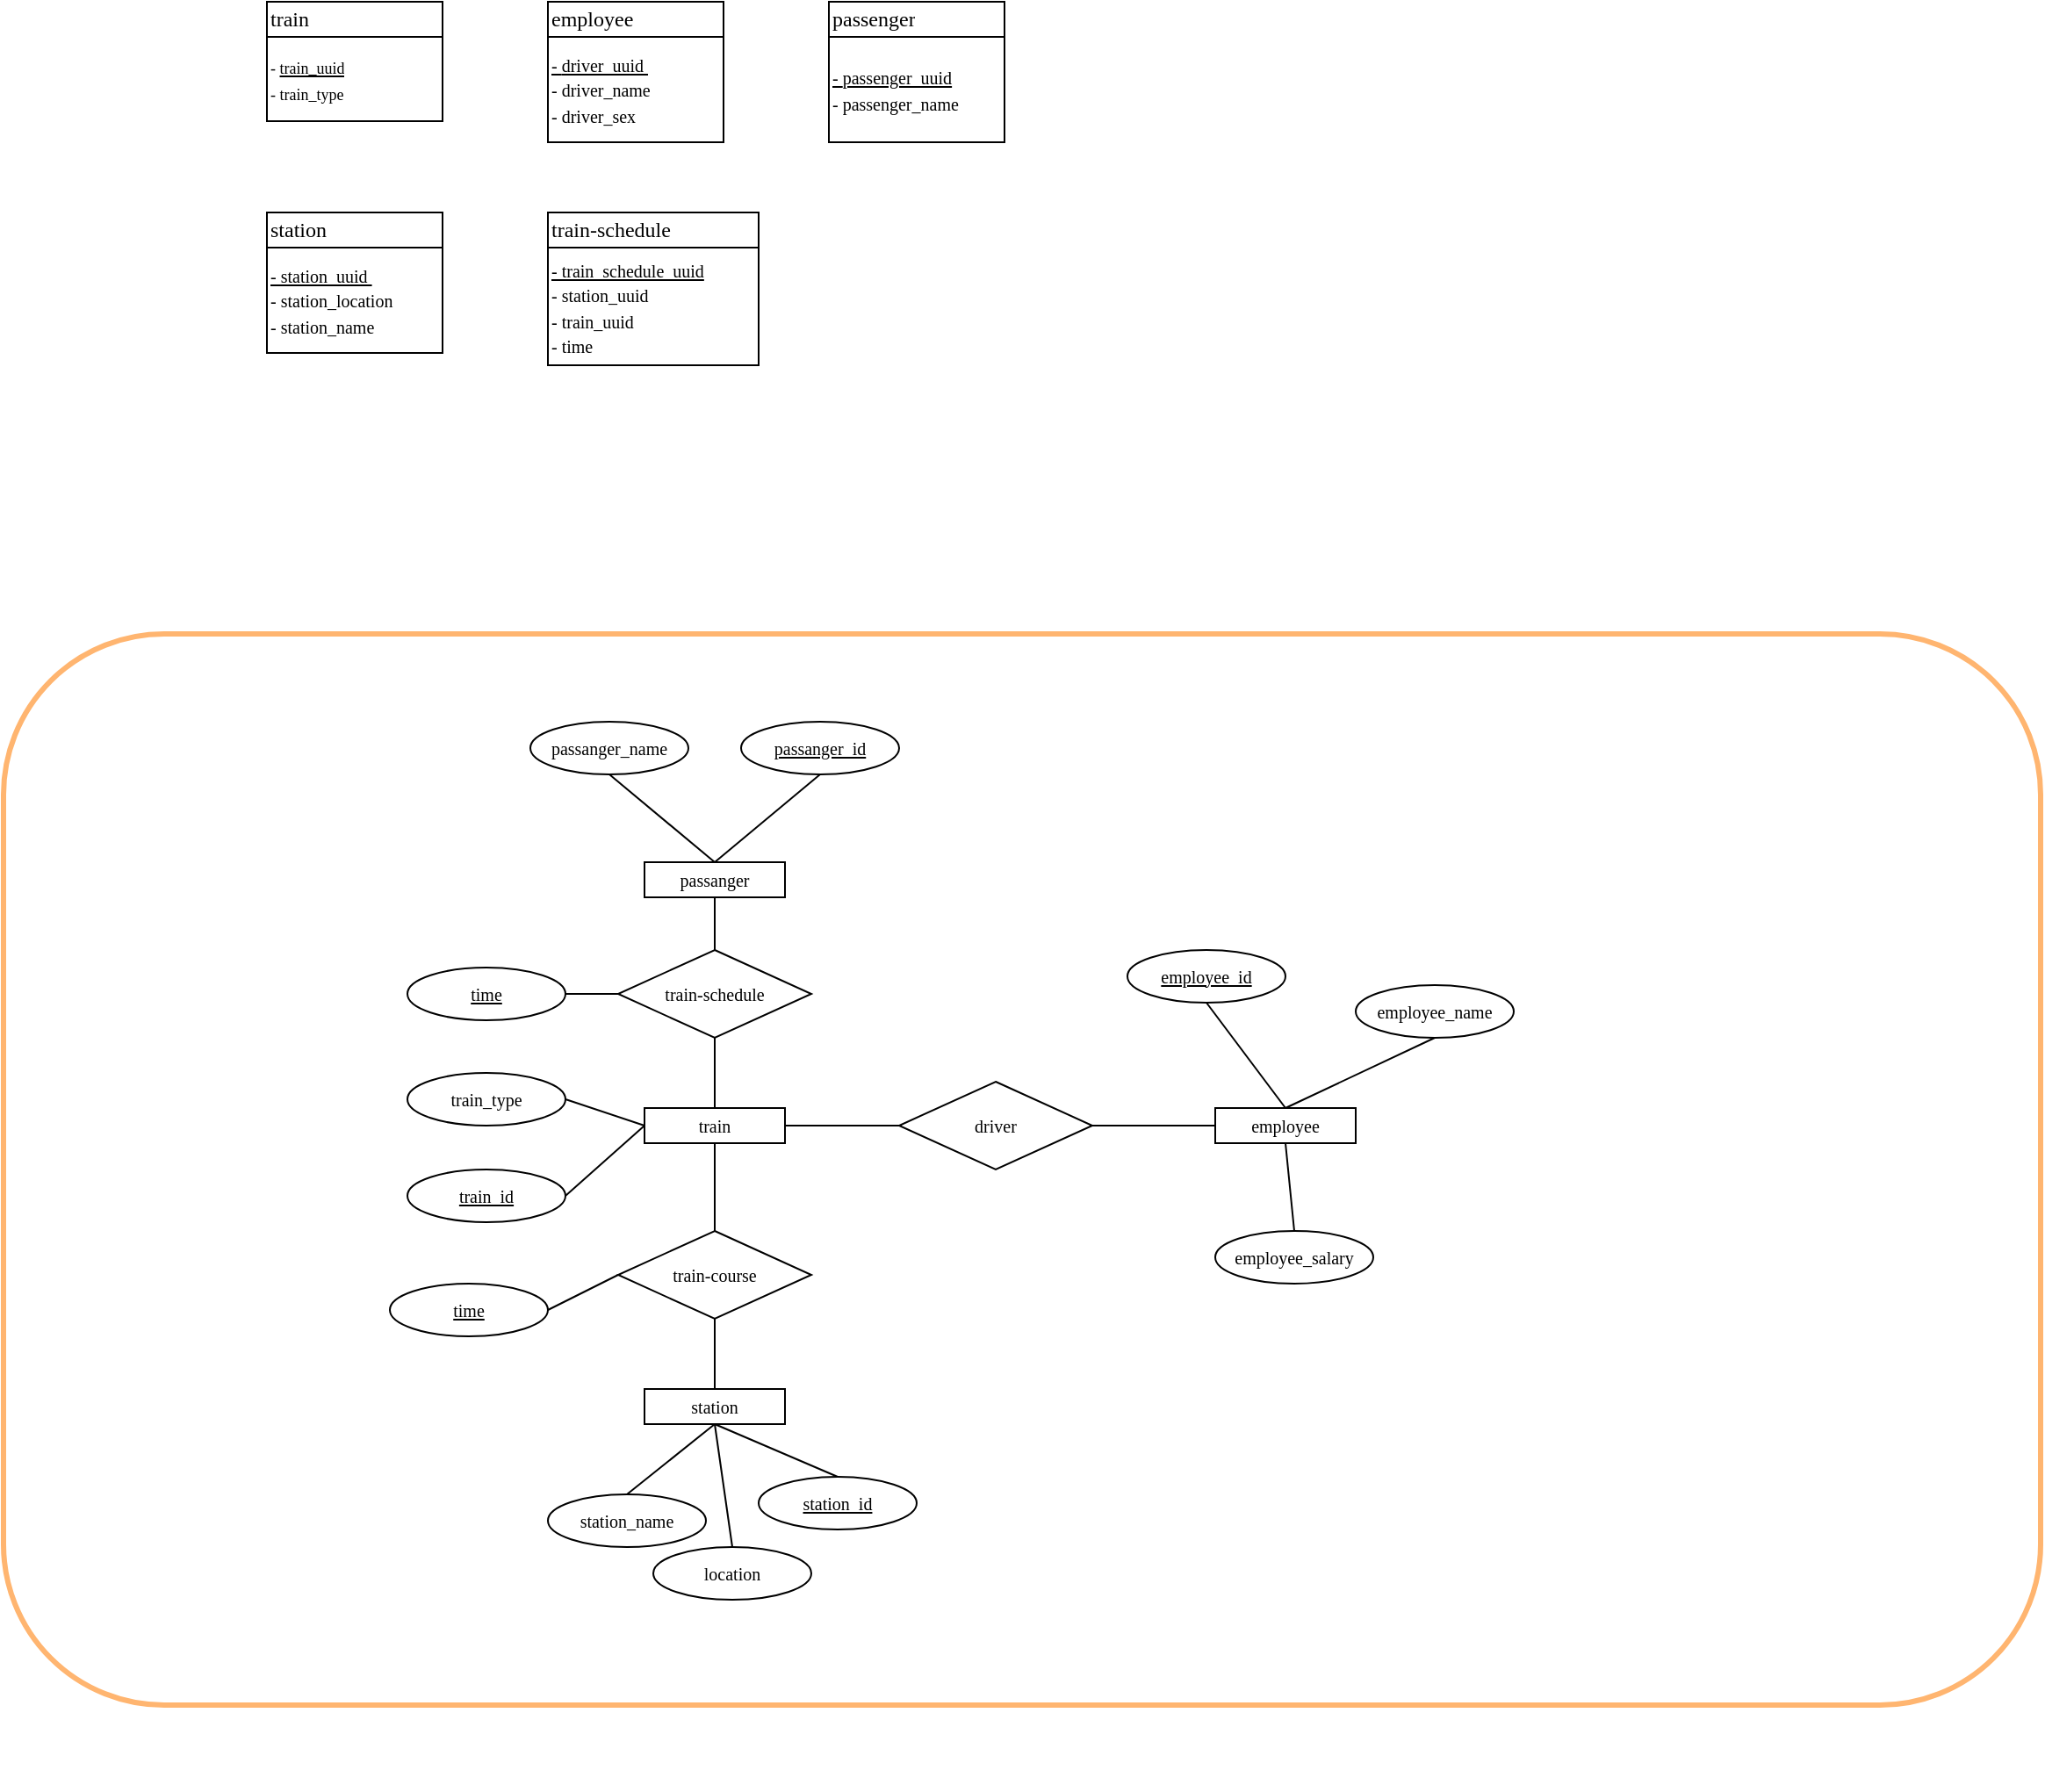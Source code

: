 <mxfile version="20.5.1" type="github" pages="2">
  <diagram id="sk2SdO5xGXT6MidOWkad" name="페이지-1">
    <mxGraphModel dx="3242" dy="497" grid="1" gridSize="10" guides="1" tooltips="1" connect="1" arrows="1" fold="1" page="1" pageScale="1" pageWidth="2339" pageHeight="3300" math="0" shadow="0">
      <root>
        <mxCell id="0" />
        <mxCell id="1" parent="0" />
        <mxCell id="Uu1yAZFgSnUOJgweO8vr-36" value="" style="rounded=1;whiteSpace=wrap;html=1;strokeColor=#FFB570;strokeWidth=3;fontFamily=Comic Sans MS;fontSize=10;fillColor=none;" vertex="1" parent="1">
          <mxGeometry x="-110" y="400" width="1160" height="610" as="geometry" />
        </mxCell>
        <mxCell id="63Co8L5Zi09F_V9ApB4c-1" value="" style="shape=table;startSize=0;container=1;collapsible=0;childLayout=tableLayout;" vertex="1" parent="1">
          <mxGeometry x="40" y="40" width="100" height="68" as="geometry" />
        </mxCell>
        <mxCell id="63Co8L5Zi09F_V9ApB4c-2" value="" style="shape=tableRow;horizontal=0;startSize=0;swimlaneHead=0;swimlaneBody=0;top=0;left=0;bottom=0;right=0;collapsible=0;dropTarget=0;fillColor=none;points=[[0,0.5],[1,0.5]];portConstraint=eastwest;" vertex="1" parent="63Co8L5Zi09F_V9ApB4c-1">
          <mxGeometry width="100" height="20" as="geometry" />
        </mxCell>
        <mxCell id="63Co8L5Zi09F_V9ApB4c-3" value="&lt;font face=&quot;Comic Sans MS&quot;&gt;train&amp;nbsp;&lt;/font&gt;" style="shape=partialRectangle;html=1;whiteSpace=wrap;connectable=0;overflow=hidden;fillColor=none;top=0;left=0;bottom=0;right=0;pointerEvents=1;align=left;" vertex="1" parent="63Co8L5Zi09F_V9ApB4c-2">
          <mxGeometry width="100" height="20" as="geometry">
            <mxRectangle width="100" height="20" as="alternateBounds" />
          </mxGeometry>
        </mxCell>
        <mxCell id="63Co8L5Zi09F_V9ApB4c-4" value="" style="shape=tableRow;horizontal=0;startSize=0;swimlaneHead=0;swimlaneBody=0;top=0;left=0;bottom=0;right=0;collapsible=0;dropTarget=0;fillColor=none;points=[[0,0.5],[1,0.5]];portConstraint=eastwest;" vertex="1" parent="63Co8L5Zi09F_V9ApB4c-1">
          <mxGeometry y="20" width="100" height="48" as="geometry" />
        </mxCell>
        <mxCell id="63Co8L5Zi09F_V9ApB4c-5" value="&lt;font style=&quot;font-size: 9px;&quot; face=&quot;Comic Sans MS&quot;&gt;- &lt;u&gt;train_uuid&lt;/u&gt;&lt;br&gt;- train_type&lt;br&gt;&lt;/font&gt;" style="shape=partialRectangle;html=1;whiteSpace=wrap;connectable=0;overflow=hidden;fillColor=none;top=0;left=0;bottom=0;right=0;pointerEvents=1;align=left;" vertex="1" parent="63Co8L5Zi09F_V9ApB4c-4">
          <mxGeometry width="100" height="48" as="geometry">
            <mxRectangle width="100" height="48" as="alternateBounds" />
          </mxGeometry>
        </mxCell>
        <mxCell id="63Co8L5Zi09F_V9ApB4c-6" value="" style="shape=table;startSize=0;container=1;collapsible=0;childLayout=tableLayout;" vertex="1" parent="1">
          <mxGeometry x="200" y="40" width="100" height="80" as="geometry" />
        </mxCell>
        <mxCell id="63Co8L5Zi09F_V9ApB4c-7" value="" style="shape=tableRow;horizontal=0;startSize=0;swimlaneHead=0;swimlaneBody=0;top=0;left=0;bottom=0;right=0;collapsible=0;dropTarget=0;fillColor=none;points=[[0,0.5],[1,0.5]];portConstraint=eastwest;" vertex="1" parent="63Co8L5Zi09F_V9ApB4c-6">
          <mxGeometry width="100" height="20" as="geometry" />
        </mxCell>
        <mxCell id="63Co8L5Zi09F_V9ApB4c-8" value="&lt;font face=&quot;Comic Sans MS&quot;&gt;employee&lt;/font&gt;" style="shape=partialRectangle;html=1;whiteSpace=wrap;connectable=0;overflow=hidden;fillColor=none;top=0;left=0;bottom=0;right=0;pointerEvents=1;align=left;" vertex="1" parent="63Co8L5Zi09F_V9ApB4c-7">
          <mxGeometry width="100" height="20" as="geometry">
            <mxRectangle width="100" height="20" as="alternateBounds" />
          </mxGeometry>
        </mxCell>
        <mxCell id="63Co8L5Zi09F_V9ApB4c-9" value="" style="shape=tableRow;horizontal=0;startSize=0;swimlaneHead=0;swimlaneBody=0;top=0;left=0;bottom=0;right=0;collapsible=0;dropTarget=0;fillColor=none;points=[[0,0.5],[1,0.5]];portConstraint=eastwest;" vertex="1" parent="63Co8L5Zi09F_V9ApB4c-6">
          <mxGeometry y="20" width="100" height="60" as="geometry" />
        </mxCell>
        <mxCell id="63Co8L5Zi09F_V9ApB4c-10" value="&lt;span style=&quot;font-size: 10px;&quot;&gt;&lt;u&gt;&lt;font face=&quot;Comic Sans MS&quot;&gt;-&amp;nbsp;&lt;/font&gt;&lt;/u&gt;&lt;font style=&quot;&quot; face=&quot;Comic Sans MS&quot;&gt;&lt;u&gt;driver_uuid&amp;nbsp;&lt;/u&gt;&lt;br&gt;&lt;/font&gt;&lt;font face=&quot;Comic Sans MS&quot;&gt;- driver_name&lt;br&gt;- driver_sex&lt;/font&gt;&amp;nbsp;&lt;br&gt;&lt;/span&gt;" style="shape=partialRectangle;html=1;whiteSpace=wrap;connectable=0;overflow=hidden;fillColor=none;top=0;left=0;bottom=0;right=0;pointerEvents=1;align=left;" vertex="1" parent="63Co8L5Zi09F_V9ApB4c-9">
          <mxGeometry width="100" height="60" as="geometry">
            <mxRectangle width="100" height="60" as="alternateBounds" />
          </mxGeometry>
        </mxCell>
        <mxCell id="63Co8L5Zi09F_V9ApB4c-22" value="" style="shape=table;startSize=0;container=1;collapsible=0;childLayout=tableLayout;" vertex="1" parent="1">
          <mxGeometry x="40" y="160" width="100" height="80" as="geometry" />
        </mxCell>
        <mxCell id="63Co8L5Zi09F_V9ApB4c-23" value="" style="shape=tableRow;horizontal=0;startSize=0;swimlaneHead=0;swimlaneBody=0;top=0;left=0;bottom=0;right=0;collapsible=0;dropTarget=0;fillColor=none;points=[[0,0.5],[1,0.5]];portConstraint=eastwest;" vertex="1" parent="63Co8L5Zi09F_V9ApB4c-22">
          <mxGeometry width="100" height="20" as="geometry" />
        </mxCell>
        <mxCell id="63Co8L5Zi09F_V9ApB4c-24" value="&lt;font face=&quot;Comic Sans MS&quot;&gt;station&lt;/font&gt;" style="shape=partialRectangle;html=1;whiteSpace=wrap;connectable=0;overflow=hidden;fillColor=none;top=0;left=0;bottom=0;right=0;pointerEvents=1;align=left;" vertex="1" parent="63Co8L5Zi09F_V9ApB4c-23">
          <mxGeometry width="100" height="20" as="geometry">
            <mxRectangle width="100" height="20" as="alternateBounds" />
          </mxGeometry>
        </mxCell>
        <mxCell id="63Co8L5Zi09F_V9ApB4c-25" value="" style="shape=tableRow;horizontal=0;startSize=0;swimlaneHead=0;swimlaneBody=0;top=0;left=0;bottom=0;right=0;collapsible=0;dropTarget=0;fillColor=none;points=[[0,0.5],[1,0.5]];portConstraint=eastwest;" vertex="1" parent="63Co8L5Zi09F_V9ApB4c-22">
          <mxGeometry y="20" width="100" height="60" as="geometry" />
        </mxCell>
        <mxCell id="63Co8L5Zi09F_V9ApB4c-26" value="&lt;span style=&quot;font-size: 10px;&quot;&gt;&lt;u&gt;&lt;font face=&quot;Comic Sans MS&quot;&gt;- station&lt;/font&gt;&lt;/u&gt;&lt;font style=&quot;&quot; face=&quot;Comic Sans MS&quot;&gt;&lt;u&gt;_uuid&amp;nbsp;&lt;/u&gt;&lt;br&gt;&lt;/font&gt;&lt;font face=&quot;Comic Sans MS&quot;&gt;- station_location&lt;br&gt;- station_name&lt;/font&gt;&lt;br&gt;&lt;/span&gt;" style="shape=partialRectangle;html=1;whiteSpace=wrap;connectable=0;overflow=hidden;fillColor=none;top=0;left=0;bottom=0;right=0;pointerEvents=1;align=left;" vertex="1" parent="63Co8L5Zi09F_V9ApB4c-25">
          <mxGeometry width="100" height="60" as="geometry">
            <mxRectangle width="100" height="60" as="alternateBounds" />
          </mxGeometry>
        </mxCell>
        <mxCell id="63Co8L5Zi09F_V9ApB4c-27" value="" style="shape=table;startSize=0;container=1;collapsible=0;childLayout=tableLayout;" vertex="1" parent="1">
          <mxGeometry x="200" y="160" width="120" height="87" as="geometry" />
        </mxCell>
        <mxCell id="63Co8L5Zi09F_V9ApB4c-28" value="" style="shape=tableRow;horizontal=0;startSize=0;swimlaneHead=0;swimlaneBody=0;top=0;left=0;bottom=0;right=0;collapsible=0;dropTarget=0;fillColor=none;points=[[0,0.5],[1,0.5]];portConstraint=eastwest;" vertex="1" parent="63Co8L5Zi09F_V9ApB4c-27">
          <mxGeometry width="120" height="20" as="geometry" />
        </mxCell>
        <mxCell id="63Co8L5Zi09F_V9ApB4c-29" value="&lt;font face=&quot;Comic Sans MS&quot;&gt;train-schedule&lt;/font&gt;" style="shape=partialRectangle;html=1;whiteSpace=wrap;connectable=0;overflow=hidden;fillColor=none;top=0;left=0;bottom=0;right=0;pointerEvents=1;align=left;" vertex="1" parent="63Co8L5Zi09F_V9ApB4c-28">
          <mxGeometry width="120" height="20" as="geometry">
            <mxRectangle width="120" height="20" as="alternateBounds" />
          </mxGeometry>
        </mxCell>
        <mxCell id="63Co8L5Zi09F_V9ApB4c-30" value="" style="shape=tableRow;horizontal=0;startSize=0;swimlaneHead=0;swimlaneBody=0;top=0;left=0;bottom=0;right=0;collapsible=0;dropTarget=0;fillColor=none;points=[[0,0.5],[1,0.5]];portConstraint=eastwest;" vertex="1" parent="63Co8L5Zi09F_V9ApB4c-27">
          <mxGeometry y="20" width="120" height="67" as="geometry" />
        </mxCell>
        <mxCell id="63Co8L5Zi09F_V9ApB4c-31" value="&lt;span style=&quot;font-size: 10px;&quot;&gt;&lt;font style=&quot;&quot; face=&quot;Comic Sans MS&quot;&gt;&lt;u&gt;- train_schedule_uuid&lt;br&gt;&lt;/u&gt;- station&lt;/font&gt;&lt;font style=&quot;&quot; face=&quot;Comic Sans MS&quot;&gt;_uuid&amp;nbsp;&lt;br&gt;&lt;/font&gt;&lt;font face=&quot;Comic Sans MS&quot;&gt;- train_uuid&lt;br&gt;- time&lt;/font&gt;&lt;br&gt;&lt;/span&gt;" style="shape=partialRectangle;html=1;whiteSpace=wrap;connectable=0;overflow=hidden;fillColor=none;top=0;left=0;bottom=0;right=0;pointerEvents=1;align=left;" vertex="1" parent="63Co8L5Zi09F_V9ApB4c-30">
          <mxGeometry width="120" height="67" as="geometry">
            <mxRectangle width="120" height="67" as="alternateBounds" />
          </mxGeometry>
        </mxCell>
        <mxCell id="63Co8L5Zi09F_V9ApB4c-33" value="" style="shape=table;startSize=0;container=1;collapsible=0;childLayout=tableLayout;" vertex="1" parent="1">
          <mxGeometry x="360" y="40" width="100" height="80" as="geometry" />
        </mxCell>
        <mxCell id="63Co8L5Zi09F_V9ApB4c-34" value="" style="shape=tableRow;horizontal=0;startSize=0;swimlaneHead=0;swimlaneBody=0;top=0;left=0;bottom=0;right=0;collapsible=0;dropTarget=0;fillColor=none;points=[[0,0.5],[1,0.5]];portConstraint=eastwest;" vertex="1" parent="63Co8L5Zi09F_V9ApB4c-33">
          <mxGeometry width="100" height="20" as="geometry" />
        </mxCell>
        <mxCell id="63Co8L5Zi09F_V9ApB4c-35" value="&lt;font face=&quot;Comic Sans MS&quot;&gt;passenger&lt;/font&gt;" style="shape=partialRectangle;html=1;whiteSpace=wrap;connectable=0;overflow=hidden;fillColor=none;top=0;left=0;bottom=0;right=0;pointerEvents=1;align=left;" vertex="1" parent="63Co8L5Zi09F_V9ApB4c-34">
          <mxGeometry width="100" height="20" as="geometry">
            <mxRectangle width="100" height="20" as="alternateBounds" />
          </mxGeometry>
        </mxCell>
        <mxCell id="63Co8L5Zi09F_V9ApB4c-36" value="" style="shape=tableRow;horizontal=0;startSize=0;swimlaneHead=0;swimlaneBody=0;top=0;left=0;bottom=0;right=0;collapsible=0;dropTarget=0;fillColor=none;points=[[0,0.5],[1,0.5]];portConstraint=eastwest;" vertex="1" parent="63Co8L5Zi09F_V9ApB4c-33">
          <mxGeometry y="20" width="100" height="60" as="geometry" />
        </mxCell>
        <mxCell id="63Co8L5Zi09F_V9ApB4c-37" value="&lt;span style=&quot;font-size: 10px;&quot;&gt;&lt;u&gt;&lt;font face=&quot;Comic Sans MS&quot;&gt;-&amp;nbsp;&lt;/font&gt;&lt;/u&gt;&lt;font style=&quot;&quot; face=&quot;Comic Sans MS&quot;&gt;&lt;u&gt;passenger_uuid&lt;/u&gt;&lt;br&gt;&lt;/font&gt;&lt;font face=&quot;Comic Sans MS&quot;&gt;- passenger_name&lt;/font&gt;&lt;br&gt;&lt;/span&gt;" style="shape=partialRectangle;html=1;whiteSpace=wrap;connectable=0;overflow=hidden;fillColor=none;top=0;left=0;bottom=0;right=0;pointerEvents=1;align=left;" vertex="1" parent="63Co8L5Zi09F_V9ApB4c-36">
          <mxGeometry width="100" height="60" as="geometry">
            <mxRectangle width="100" height="60" as="alternateBounds" />
          </mxGeometry>
        </mxCell>
        <mxCell id="Uu1yAZFgSnUOJgweO8vr-1" value="train" style="whiteSpace=wrap;html=1;fontFamily=Comic Sans MS;fontSize=10;" vertex="1" parent="1">
          <mxGeometry x="255" y="670" width="80" height="20" as="geometry" />
        </mxCell>
        <mxCell id="Uu1yAZFgSnUOJgweO8vr-2" value="&lt;span style=&quot;text-align: left;&quot;&gt;&lt;font style=&quot;font-size: 10px;&quot;&gt;employee&lt;/font&gt;&lt;/span&gt;" style="whiteSpace=wrap;html=1;fontFamily=Comic Sans MS;fontSize=10;" vertex="1" parent="1">
          <mxGeometry x="580" y="670" width="80" height="20" as="geometry" />
        </mxCell>
        <mxCell id="Uu1yAZFgSnUOJgweO8vr-5" value="station" style="whiteSpace=wrap;html=1;fontFamily=Comic Sans MS;fontSize=10;" vertex="1" parent="1">
          <mxGeometry x="255" y="830" width="80" height="20" as="geometry" />
        </mxCell>
        <mxCell id="Uu1yAZFgSnUOJgweO8vr-6" value="train-course" style="rhombus;whiteSpace=wrap;html=1;fontFamily=Comic Sans MS;fontSize=10;" vertex="1" parent="1">
          <mxGeometry x="240" y="740" width="110" height="50" as="geometry" />
        </mxCell>
        <mxCell id="Uu1yAZFgSnUOJgweO8vr-15" value="" style="endArrow=none;html=1;rounded=0;fontFamily=Comic Sans MS;fontSize=10;entryX=0.5;entryY=1;entryDx=0;entryDy=0;exitX=0.5;exitY=0;exitDx=0;exitDy=0;" edge="1" parent="1" source="Uu1yAZFgSnUOJgweO8vr-6" target="Uu1yAZFgSnUOJgweO8vr-1">
          <mxGeometry width="50" height="50" relative="1" as="geometry">
            <mxPoint x="365" y="750" as="sourcePoint" />
            <mxPoint x="415" y="700" as="targetPoint" />
          </mxGeometry>
        </mxCell>
        <mxCell id="Uu1yAZFgSnUOJgweO8vr-16" value="" style="endArrow=none;html=1;rounded=0;fontFamily=Comic Sans MS;fontSize=10;entryX=0.5;entryY=1;entryDx=0;entryDy=0;exitX=0.5;exitY=0;exitDx=0;exitDy=0;" edge="1" parent="1" source="Uu1yAZFgSnUOJgweO8vr-5" target="Uu1yAZFgSnUOJgweO8vr-6">
          <mxGeometry width="50" height="50" relative="1" as="geometry">
            <mxPoint x="305" y="670" as="sourcePoint" />
            <mxPoint x="305" y="620" as="targetPoint" />
          </mxGeometry>
        </mxCell>
        <mxCell id="Uu1yAZFgSnUOJgweO8vr-17" value="driver" style="rhombus;whiteSpace=wrap;html=1;fontFamily=Comic Sans MS;fontSize=10;" vertex="1" parent="1">
          <mxGeometry x="400" y="655" width="110" height="50" as="geometry" />
        </mxCell>
        <mxCell id="Uu1yAZFgSnUOJgweO8vr-18" value="" style="endArrow=none;html=1;rounded=0;fontFamily=Comic Sans MS;fontSize=10;exitX=1;exitY=0.5;exitDx=0;exitDy=0;entryX=0;entryY=0.5;entryDx=0;entryDy=0;" edge="1" parent="1" source="Uu1yAZFgSnUOJgweO8vr-1" target="Uu1yAZFgSnUOJgweO8vr-17">
          <mxGeometry width="50" height="50" relative="1" as="geometry">
            <mxPoint x="365" y="620" as="sourcePoint" />
            <mxPoint x="415" y="570" as="targetPoint" />
          </mxGeometry>
        </mxCell>
        <mxCell id="Uu1yAZFgSnUOJgweO8vr-20" value="" style="endArrow=none;html=1;rounded=0;fontFamily=Comic Sans MS;fontSize=10;exitX=1;exitY=0.5;exitDx=0;exitDy=0;entryX=0;entryY=0.5;entryDx=0;entryDy=0;" edge="1" parent="1" source="Uu1yAZFgSnUOJgweO8vr-17" target="Uu1yAZFgSnUOJgweO8vr-2">
          <mxGeometry width="50" height="50" relative="1" as="geometry">
            <mxPoint x="365" y="620" as="sourcePoint" />
            <mxPoint x="415" y="570" as="targetPoint" />
          </mxGeometry>
        </mxCell>
        <mxCell id="Uu1yAZFgSnUOJgweO8vr-21" value="passanger" style="whiteSpace=wrap;html=1;fontFamily=Comic Sans MS;fontSize=10;" vertex="1" parent="1">
          <mxGeometry x="255" y="530" width="80" height="20" as="geometry" />
        </mxCell>
        <mxCell id="Uu1yAZFgSnUOJgweO8vr-22" value="train-schedule" style="rhombus;whiteSpace=wrap;html=1;fontFamily=Comic Sans MS;fontSize=10;" vertex="1" parent="1">
          <mxGeometry x="240" y="580" width="110" height="50" as="geometry" />
        </mxCell>
        <mxCell id="Uu1yAZFgSnUOJgweO8vr-24" value="" style="endArrow=none;html=1;rounded=0;fontFamily=Comic Sans MS;fontSize=10;exitX=0.5;exitY=0;exitDx=0;exitDy=0;entryX=0.5;entryY=1;entryDx=0;entryDy=0;" edge="1" parent="1" source="Uu1yAZFgSnUOJgweO8vr-1" target="Uu1yAZFgSnUOJgweO8vr-22">
          <mxGeometry width="50" height="50" relative="1" as="geometry">
            <mxPoint x="345" y="680" as="sourcePoint" />
            <mxPoint x="460" y="735" as="targetPoint" />
          </mxGeometry>
        </mxCell>
        <mxCell id="Uu1yAZFgSnUOJgweO8vr-25" value="" style="endArrow=none;html=1;rounded=0;fontFamily=Comic Sans MS;fontSize=10;exitX=0.5;exitY=1;exitDx=0;exitDy=0;entryX=0.5;entryY=0;entryDx=0;entryDy=0;" edge="1" parent="1" source="Uu1yAZFgSnUOJgweO8vr-21" target="Uu1yAZFgSnUOJgweO8vr-22">
          <mxGeometry width="50" height="50" relative="1" as="geometry">
            <mxPoint x="305" y="670" as="sourcePoint" />
            <mxPoint x="305" y="640" as="targetPoint" />
          </mxGeometry>
        </mxCell>
        <mxCell id="Uu1yAZFgSnUOJgweO8vr-26" value="&lt;u&gt;station_id&lt;/u&gt;" style="ellipse;whiteSpace=wrap;html=1;fontFamily=Comic Sans MS;fontSize=10;" vertex="1" parent="1">
          <mxGeometry x="320" y="880" width="90" height="30" as="geometry" />
        </mxCell>
        <mxCell id="Uu1yAZFgSnUOJgweO8vr-27" value="" style="endArrow=none;html=1;rounded=0;fontFamily=Comic Sans MS;fontSize=10;exitX=0.5;exitY=0;exitDx=0;exitDy=0;entryX=0.5;entryY=1;entryDx=0;entryDy=0;" edge="1" parent="1" source="Uu1yAZFgSnUOJgweO8vr-26" target="Uu1yAZFgSnUOJgweO8vr-5">
          <mxGeometry width="50" height="50" relative="1" as="geometry">
            <mxPoint x="350" y="890" as="sourcePoint" />
            <mxPoint x="400" y="840" as="targetPoint" />
          </mxGeometry>
        </mxCell>
        <mxCell id="Uu1yAZFgSnUOJgweO8vr-28" value="location" style="ellipse;whiteSpace=wrap;html=1;fontFamily=Comic Sans MS;fontSize=10;" vertex="1" parent="1">
          <mxGeometry x="260" y="920" width="90" height="30" as="geometry" />
        </mxCell>
        <mxCell id="Uu1yAZFgSnUOJgweO8vr-29" value="station_name" style="ellipse;whiteSpace=wrap;html=1;fontFamily=Comic Sans MS;fontSize=10;" vertex="1" parent="1">
          <mxGeometry x="200" y="890" width="90" height="30" as="geometry" />
        </mxCell>
        <mxCell id="Uu1yAZFgSnUOJgweO8vr-30" value="" style="endArrow=none;html=1;rounded=0;fontFamily=Comic Sans MS;fontSize=10;exitX=0.5;exitY=0;exitDx=0;exitDy=0;entryX=0.5;entryY=1;entryDx=0;entryDy=0;" edge="1" parent="1" source="Uu1yAZFgSnUOJgweO8vr-28" target="Uu1yAZFgSnUOJgweO8vr-5">
          <mxGeometry width="50" height="50" relative="1" as="geometry">
            <mxPoint x="405" y="900" as="sourcePoint" />
            <mxPoint x="305" y="860" as="targetPoint" />
          </mxGeometry>
        </mxCell>
        <mxCell id="Uu1yAZFgSnUOJgweO8vr-31" value="" style="endArrow=none;html=1;rounded=0;fontFamily=Comic Sans MS;fontSize=10;exitX=0.5;exitY=0;exitDx=0;exitDy=0;entryX=0.5;entryY=1;entryDx=0;entryDy=0;" edge="1" parent="1" source="Uu1yAZFgSnUOJgweO8vr-29" target="Uu1yAZFgSnUOJgweO8vr-5">
          <mxGeometry width="50" height="50" relative="1" as="geometry">
            <mxPoint x="315" y="930" as="sourcePoint" />
            <mxPoint x="300" y="850" as="targetPoint" />
          </mxGeometry>
        </mxCell>
        <mxCell id="Uu1yAZFgSnUOJgweO8vr-35" style="edgeStyle=none;rounded=0;orthogonalLoop=1;jettySize=auto;html=1;exitX=0.5;exitY=1;exitDx=0;exitDy=0;fontFamily=Comic Sans MS;fontSize=10;" edge="1" parent="1">
          <mxGeometry relative="1" as="geometry">
            <mxPoint x="435" y="1050" as="sourcePoint" />
            <mxPoint x="435" y="1050" as="targetPoint" />
          </mxGeometry>
        </mxCell>
        <mxCell id="Uu1yAZFgSnUOJgweO8vr-37" value="train_type" style="ellipse;whiteSpace=wrap;html=1;fontFamily=Comic Sans MS;fontSize=10;" vertex="1" parent="1">
          <mxGeometry x="120" y="650" width="90" height="30" as="geometry" />
        </mxCell>
        <mxCell id="Uu1yAZFgSnUOJgweO8vr-38" value="&lt;u&gt;train_id&lt;/u&gt;" style="ellipse;whiteSpace=wrap;html=1;fontFamily=Comic Sans MS;fontSize=10;" vertex="1" parent="1">
          <mxGeometry x="120" y="705" width="90" height="30" as="geometry" />
        </mxCell>
        <mxCell id="Uu1yAZFgSnUOJgweO8vr-41" value="" style="endArrow=none;html=1;rounded=0;fontFamily=Comic Sans MS;fontSize=10;exitX=0;exitY=0.5;exitDx=0;exitDy=0;entryX=1;entryY=0.5;entryDx=0;entryDy=0;" edge="1" parent="1" source="Uu1yAZFgSnUOJgweO8vr-1" target="Uu1yAZFgSnUOJgweO8vr-38">
          <mxGeometry width="50" height="50" relative="1" as="geometry">
            <mxPoint x="315" y="930.0" as="sourcePoint" />
            <mxPoint x="305" y="860" as="targetPoint" />
          </mxGeometry>
        </mxCell>
        <mxCell id="Uu1yAZFgSnUOJgweO8vr-42" value="" style="endArrow=none;html=1;rounded=0;fontFamily=Comic Sans MS;fontSize=10;exitX=0;exitY=0.5;exitDx=0;exitDy=0;entryX=1;entryY=0.5;entryDx=0;entryDy=0;" edge="1" parent="1" source="Uu1yAZFgSnUOJgweO8vr-1" target="Uu1yAZFgSnUOJgweO8vr-37">
          <mxGeometry width="50" height="50" relative="1" as="geometry">
            <mxPoint x="265" y="690" as="sourcePoint" />
            <mxPoint x="220.0" y="730" as="targetPoint" />
          </mxGeometry>
        </mxCell>
        <mxCell id="Uu1yAZFgSnUOJgweO8vr-43" value="passanger_name" style="ellipse;whiteSpace=wrap;html=1;fontFamily=Comic Sans MS;fontSize=10;" vertex="1" parent="1">
          <mxGeometry x="190" y="450" width="90" height="30" as="geometry" />
        </mxCell>
        <mxCell id="Uu1yAZFgSnUOJgweO8vr-44" value="" style="endArrow=none;html=1;rounded=0;fontFamily=Comic Sans MS;fontSize=10;exitX=0.5;exitY=0;exitDx=0;exitDy=0;entryX=0.5;entryY=1;entryDx=0;entryDy=0;" edge="1" parent="1" source="Uu1yAZFgSnUOJgweO8vr-21" target="Uu1yAZFgSnUOJgweO8vr-43">
          <mxGeometry width="50" height="50" relative="1" as="geometry">
            <mxPoint x="265" y="690" as="sourcePoint" />
            <mxPoint x="220.0" y="675" as="targetPoint" />
          </mxGeometry>
        </mxCell>
        <mxCell id="Uu1yAZFgSnUOJgweO8vr-46" value="&lt;u&gt;passanger_id&lt;/u&gt;" style="ellipse;whiteSpace=wrap;html=1;fontFamily=Comic Sans MS;fontSize=10;" vertex="1" parent="1">
          <mxGeometry x="310" y="450" width="90" height="30" as="geometry" />
        </mxCell>
        <mxCell id="Uu1yAZFgSnUOJgweO8vr-47" value="" style="endArrow=none;html=1;rounded=0;fontFamily=Comic Sans MS;fontSize=10;exitX=0.5;exitY=0;exitDx=0;exitDy=0;entryX=0.5;entryY=1;entryDx=0;entryDy=0;" edge="1" parent="1" source="Uu1yAZFgSnUOJgweO8vr-21" target="Uu1yAZFgSnUOJgweO8vr-46">
          <mxGeometry width="50" height="50" relative="1" as="geometry">
            <mxPoint x="305" y="540" as="sourcePoint" />
            <mxPoint x="245" y="490" as="targetPoint" />
          </mxGeometry>
        </mxCell>
        <mxCell id="Uu1yAZFgSnUOJgweO8vr-48" value="&lt;u&gt;time&lt;/u&gt;" style="ellipse;whiteSpace=wrap;html=1;fontFamily=Comic Sans MS;fontSize=10;" vertex="1" parent="1">
          <mxGeometry x="120" y="590" width="90" height="30" as="geometry" />
        </mxCell>
        <mxCell id="Uu1yAZFgSnUOJgweO8vr-49" value="" style="endArrow=none;html=1;rounded=0;fontFamily=Comic Sans MS;fontSize=10;exitX=0;exitY=0.5;exitDx=0;exitDy=0;entryX=1;entryY=0.5;entryDx=0;entryDy=0;" edge="1" parent="1" source="Uu1yAZFgSnUOJgweO8vr-22" target="Uu1yAZFgSnUOJgweO8vr-48">
          <mxGeometry width="50" height="50" relative="1" as="geometry">
            <mxPoint x="305" y="540" as="sourcePoint" />
            <mxPoint x="245" y="490" as="targetPoint" />
          </mxGeometry>
        </mxCell>
        <mxCell id="Uu1yAZFgSnUOJgweO8vr-50" value="&lt;u&gt;employee_id&lt;/u&gt;" style="ellipse;whiteSpace=wrap;html=1;fontFamily=Comic Sans MS;fontSize=10;" vertex="1" parent="1">
          <mxGeometry x="530" y="580" width="90" height="30" as="geometry" />
        </mxCell>
        <mxCell id="Uu1yAZFgSnUOJgweO8vr-51" value="employee_name" style="ellipse;whiteSpace=wrap;html=1;fontFamily=Comic Sans MS;fontSize=10;" vertex="1" parent="1">
          <mxGeometry x="660" y="600" width="90" height="30" as="geometry" />
        </mxCell>
        <mxCell id="Uu1yAZFgSnUOJgweO8vr-52" value="" style="endArrow=none;html=1;rounded=0;fontFamily=Comic Sans MS;fontSize=10;entryX=0.5;entryY=1;entryDx=0;entryDy=0;exitX=0.5;exitY=0;exitDx=0;exitDy=0;" edge="1" parent="1" source="Uu1yAZFgSnUOJgweO8vr-2" target="Uu1yAZFgSnUOJgweO8vr-50">
          <mxGeometry width="50" height="50" relative="1" as="geometry">
            <mxPoint x="500" y="700" as="sourcePoint" />
            <mxPoint x="550" y="650" as="targetPoint" />
          </mxGeometry>
        </mxCell>
        <mxCell id="Uu1yAZFgSnUOJgweO8vr-53" value="" style="endArrow=none;html=1;rounded=0;fontFamily=Comic Sans MS;fontSize=10;entryX=0.5;entryY=1;entryDx=0;entryDy=0;exitX=0.5;exitY=0;exitDx=0;exitDy=0;" edge="1" parent="1" source="Uu1yAZFgSnUOJgweO8vr-2" target="Uu1yAZFgSnUOJgweO8vr-51">
          <mxGeometry width="50" height="50" relative="1" as="geometry">
            <mxPoint x="630.0" y="680" as="sourcePoint" />
            <mxPoint x="585.0" y="620" as="targetPoint" />
          </mxGeometry>
        </mxCell>
        <mxCell id="Uu1yAZFgSnUOJgweO8vr-54" value="" style="endArrow=none;html=1;rounded=0;fontFamily=Comic Sans MS;fontSize=10;entryX=0.5;entryY=1;entryDx=0;entryDy=0;exitX=0.5;exitY=0;exitDx=0;exitDy=0;" edge="1" parent="1" source="Uu1yAZFgSnUOJgweO8vr-55" target="Uu1yAZFgSnUOJgweO8vr-2">
          <mxGeometry width="50" height="50" relative="1" as="geometry">
            <mxPoint x="500" y="700" as="sourcePoint" />
            <mxPoint x="550" y="650" as="targetPoint" />
          </mxGeometry>
        </mxCell>
        <mxCell id="Uu1yAZFgSnUOJgweO8vr-55" value="employee_salary" style="ellipse;whiteSpace=wrap;html=1;fontFamily=Comic Sans MS;fontSize=10;" vertex="1" parent="1">
          <mxGeometry x="580" y="740" width="90" height="30" as="geometry" />
        </mxCell>
        <mxCell id="Uu1yAZFgSnUOJgweO8vr-56" value="&lt;u&gt;time&lt;/u&gt;" style="ellipse;whiteSpace=wrap;html=1;fontFamily=Comic Sans MS;fontSize=10;" vertex="1" parent="1">
          <mxGeometry x="110" y="770" width="90" height="30" as="geometry" />
        </mxCell>
        <mxCell id="Uu1yAZFgSnUOJgweO8vr-57" value="" style="endArrow=none;html=1;rounded=0;fontFamily=Comic Sans MS;fontSize=10;exitX=0;exitY=0.5;exitDx=0;exitDy=0;entryX=1;entryY=0.5;entryDx=0;entryDy=0;" edge="1" parent="1" source="Uu1yAZFgSnUOJgweO8vr-6" target="Uu1yAZFgSnUOJgweO8vr-56">
          <mxGeometry width="50" height="50" relative="1" as="geometry">
            <mxPoint x="250" y="615" as="sourcePoint" />
            <mxPoint x="220.0" y="615" as="targetPoint" />
          </mxGeometry>
        </mxCell>
      </root>
    </mxGraphModel>
  </diagram>
  <diagram id="0wZeXdWf-wLsP2HfGNVs" name="페이지-2">
    <mxGraphModel dx="1038" dy="571" grid="1" gridSize="10" guides="1" tooltips="1" connect="1" arrows="1" fold="1" page="1" pageScale="1" pageWidth="827" pageHeight="1169" math="0" shadow="0">
      <root>
        <mxCell id="0" />
        <mxCell id="1" parent="0" />
      </root>
    </mxGraphModel>
  </diagram>
</mxfile>
